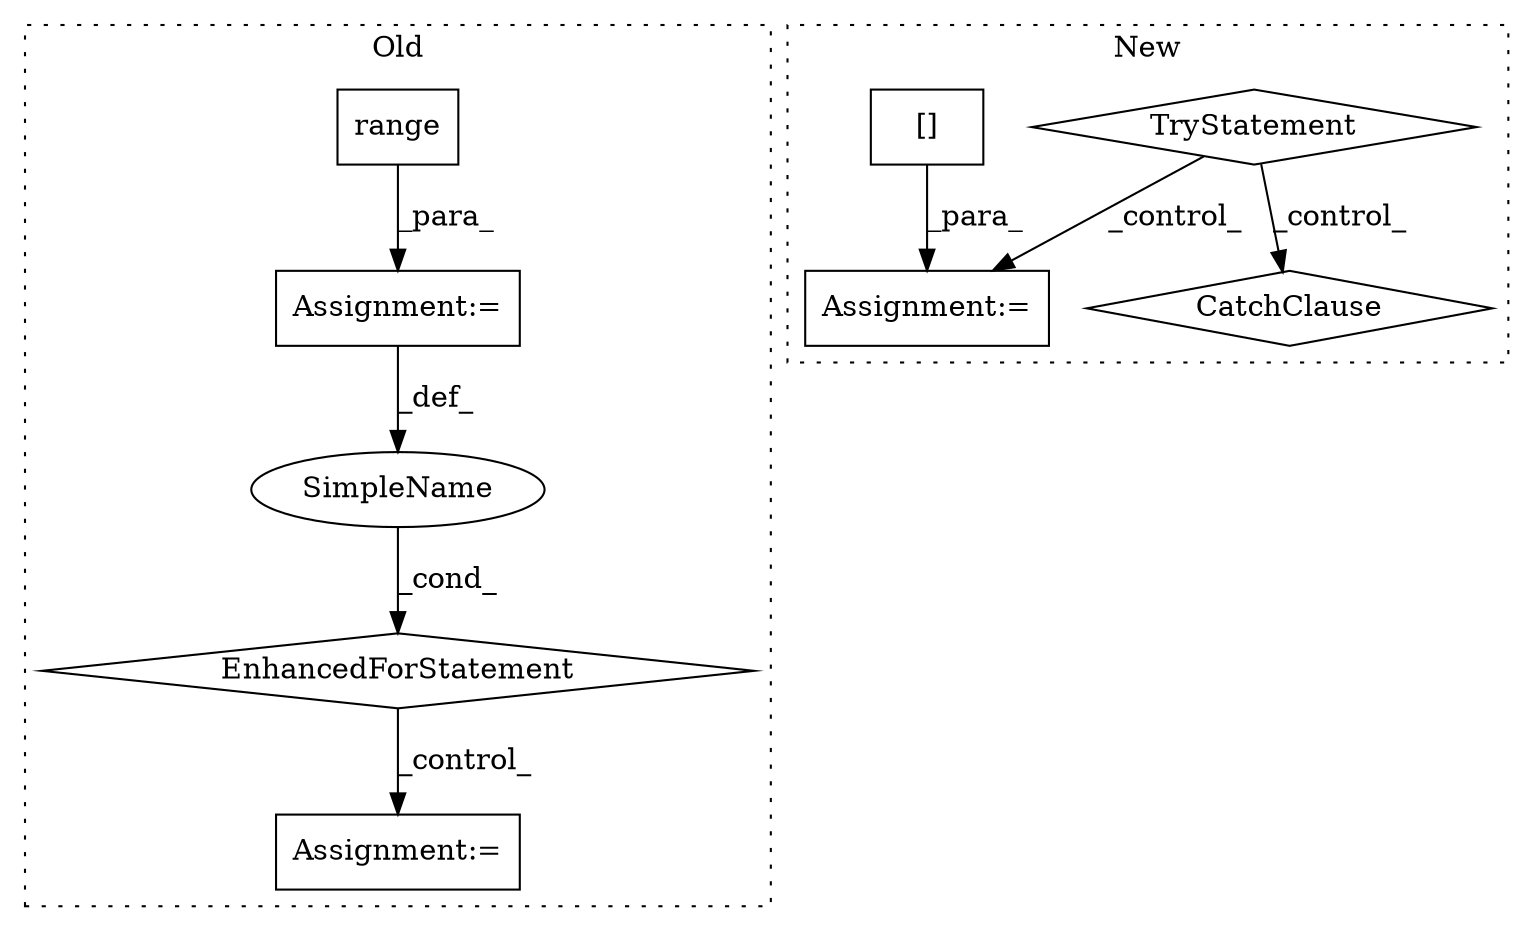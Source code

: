 digraph G {
subgraph cluster0 {
1 [label="range" a="32" s="5105,5114" l="6,1" shape="box"];
3 [label="Assignment:=" a="7" s="5044,5115" l="53,2" shape="box"];
5 [label="EnhancedForStatement" a="70" s="5044,5115" l="53,2" shape="diamond"];
6 [label="Assignment:=" a="7" s="5193" l="2" shape="box"];
7 [label="SimpleName" a="42" s="5101" l="1" shape="ellipse"];
label = "Old";
style="dotted";
}
subgraph cluster1 {
2 [label="CatchClause" a="12" s="5020,5052" l="11,2" shape="diamond"];
4 [label="TryStatement" a="54" s="4965" l="4" shape="diamond"];
8 [label="Assignment:=" a="7" s="4978" l="1" shape="box"];
9 [label="[]" a="2" s="4979,5010" l="30,1" shape="box"];
label = "New";
style="dotted";
}
1 -> 3 [label="_para_"];
3 -> 7 [label="_def_"];
4 -> 2 [label="_control_"];
4 -> 8 [label="_control_"];
5 -> 6 [label="_control_"];
7 -> 5 [label="_cond_"];
9 -> 8 [label="_para_"];
}